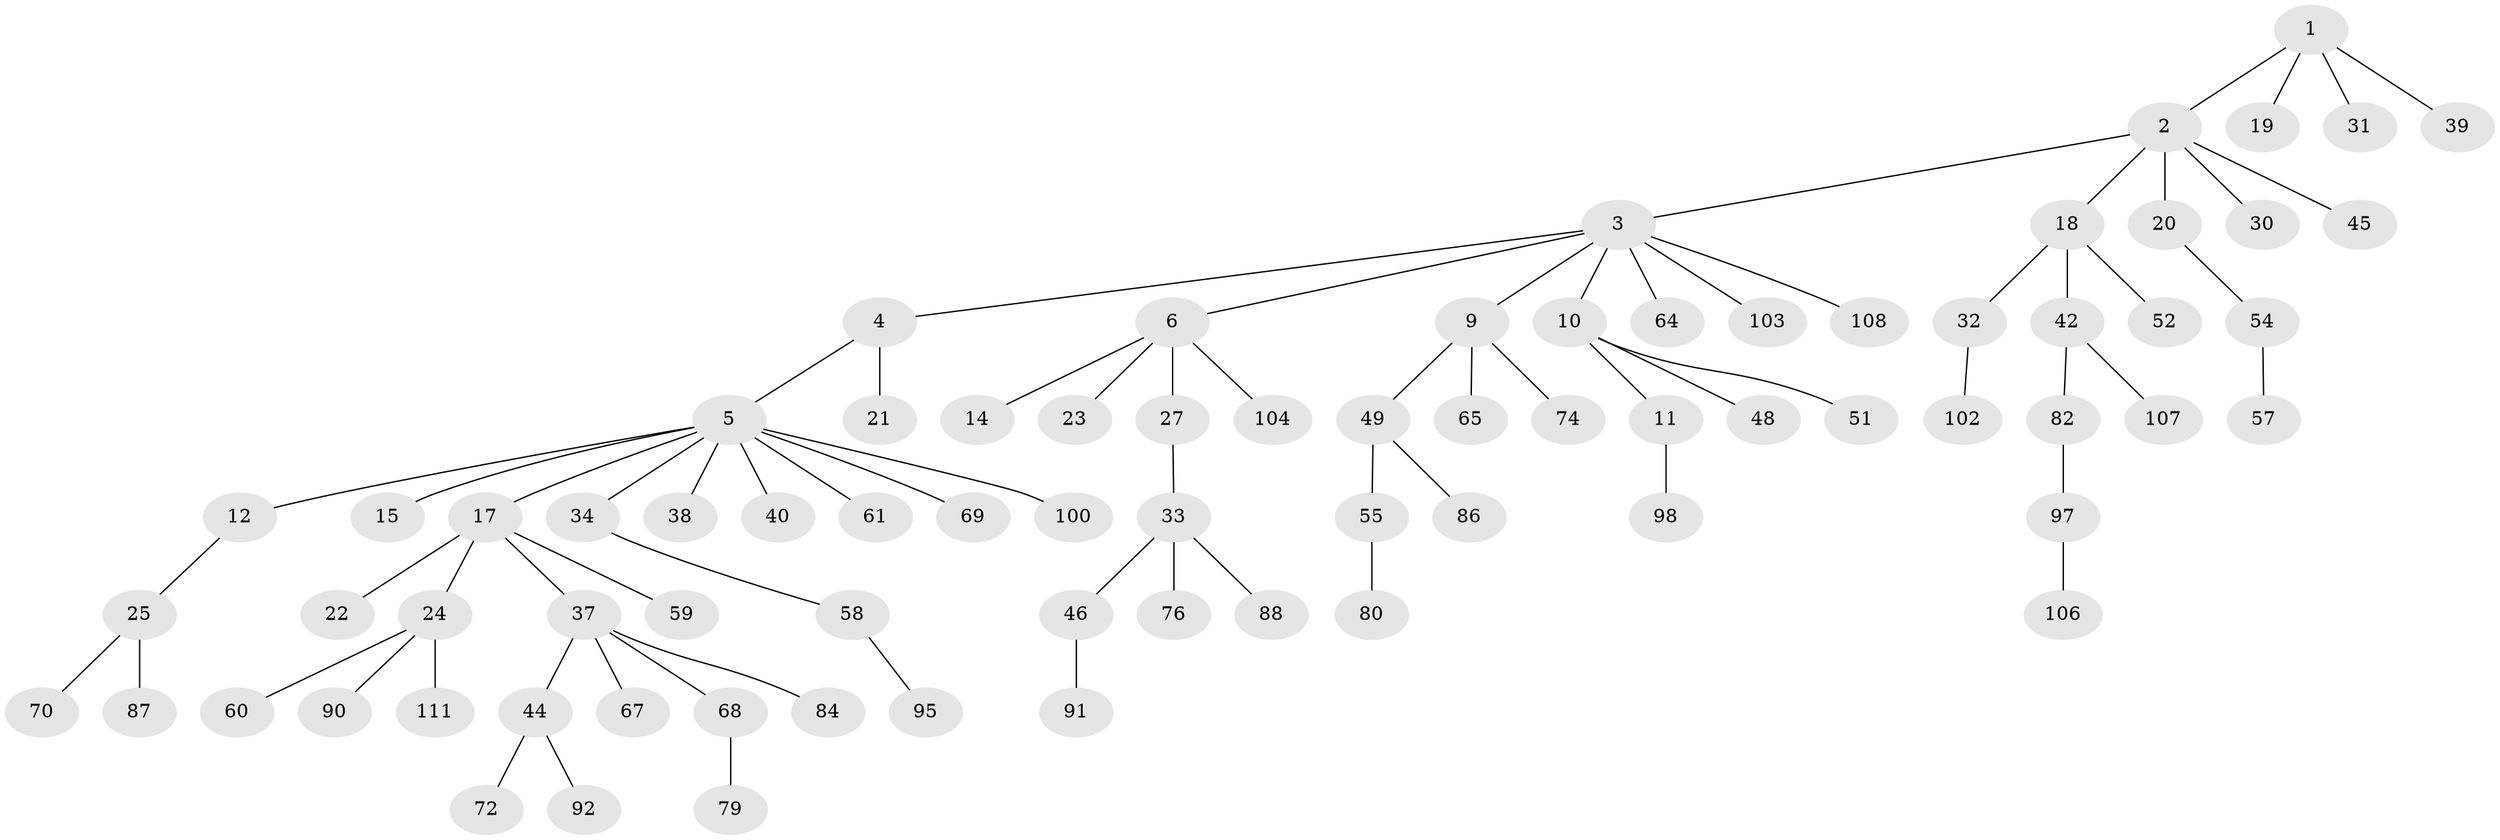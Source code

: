 // Generated by graph-tools (version 1.1) at 2025/24/03/03/25 07:24:08]
// undirected, 76 vertices, 75 edges
graph export_dot {
graph [start="1"]
  node [color=gray90,style=filled];
  1 [super="+16"];
  2 [super="+13"];
  3 [super="+26"];
  4 [super="+63"];
  5 [super="+7"];
  6 [super="+8"];
  9 [super="+47"];
  10 [super="+109"];
  11 [super="+29"];
  12;
  14 [super="+62"];
  15;
  17 [super="+99"];
  18 [super="+28"];
  19 [super="+81"];
  20;
  21 [super="+85"];
  22;
  23 [super="+36"];
  24 [super="+50"];
  25 [super="+41"];
  27;
  30 [super="+78"];
  31;
  32 [super="+56"];
  33 [super="+35"];
  34;
  37 [super="+43"];
  38 [super="+75"];
  39;
  40 [super="+93"];
  42;
  44 [super="+66"];
  45 [super="+53"];
  46 [super="+83"];
  48;
  49 [super="+71"];
  51;
  52;
  54 [super="+73"];
  55;
  57 [super="+96"];
  58;
  59 [super="+113"];
  60 [super="+101"];
  61;
  64;
  65;
  67;
  68;
  69 [super="+112"];
  70;
  72;
  74 [super="+105"];
  76 [super="+77"];
  79 [super="+89"];
  80;
  82 [super="+94"];
  84;
  86;
  87;
  88;
  90;
  91;
  92;
  95;
  97;
  98;
  100;
  102;
  103;
  104;
  106;
  107 [super="+110"];
  108;
  111;
  1 -- 2;
  1 -- 39;
  1 -- 19;
  1 -- 31;
  2 -- 3;
  2 -- 18;
  2 -- 20;
  2 -- 45;
  2 -- 30;
  3 -- 4;
  3 -- 6;
  3 -- 9;
  3 -- 10;
  3 -- 108;
  3 -- 64;
  3 -- 103;
  4 -- 5;
  4 -- 21;
  5 -- 12;
  5 -- 34;
  5 -- 38;
  5 -- 40;
  5 -- 61;
  5 -- 69;
  5 -- 17;
  5 -- 100;
  5 -- 15;
  6 -- 14;
  6 -- 27;
  6 -- 104;
  6 -- 23;
  9 -- 65;
  9 -- 74;
  9 -- 49;
  10 -- 11;
  10 -- 48;
  10 -- 51;
  11 -- 98;
  12 -- 25;
  17 -- 22;
  17 -- 24;
  17 -- 37;
  17 -- 59;
  18 -- 52;
  18 -- 32;
  18 -- 42;
  20 -- 54;
  24 -- 111;
  24 -- 90;
  24 -- 60;
  25 -- 70;
  25 -- 87;
  27 -- 33;
  32 -- 102;
  33 -- 76;
  33 -- 88;
  33 -- 46;
  34 -- 58;
  37 -- 84;
  37 -- 67;
  37 -- 44;
  37 -- 68;
  42 -- 82;
  42 -- 107;
  44 -- 72;
  44 -- 92;
  46 -- 91;
  49 -- 55;
  49 -- 86;
  54 -- 57;
  55 -- 80;
  58 -- 95;
  68 -- 79;
  82 -- 97;
  97 -- 106;
}
